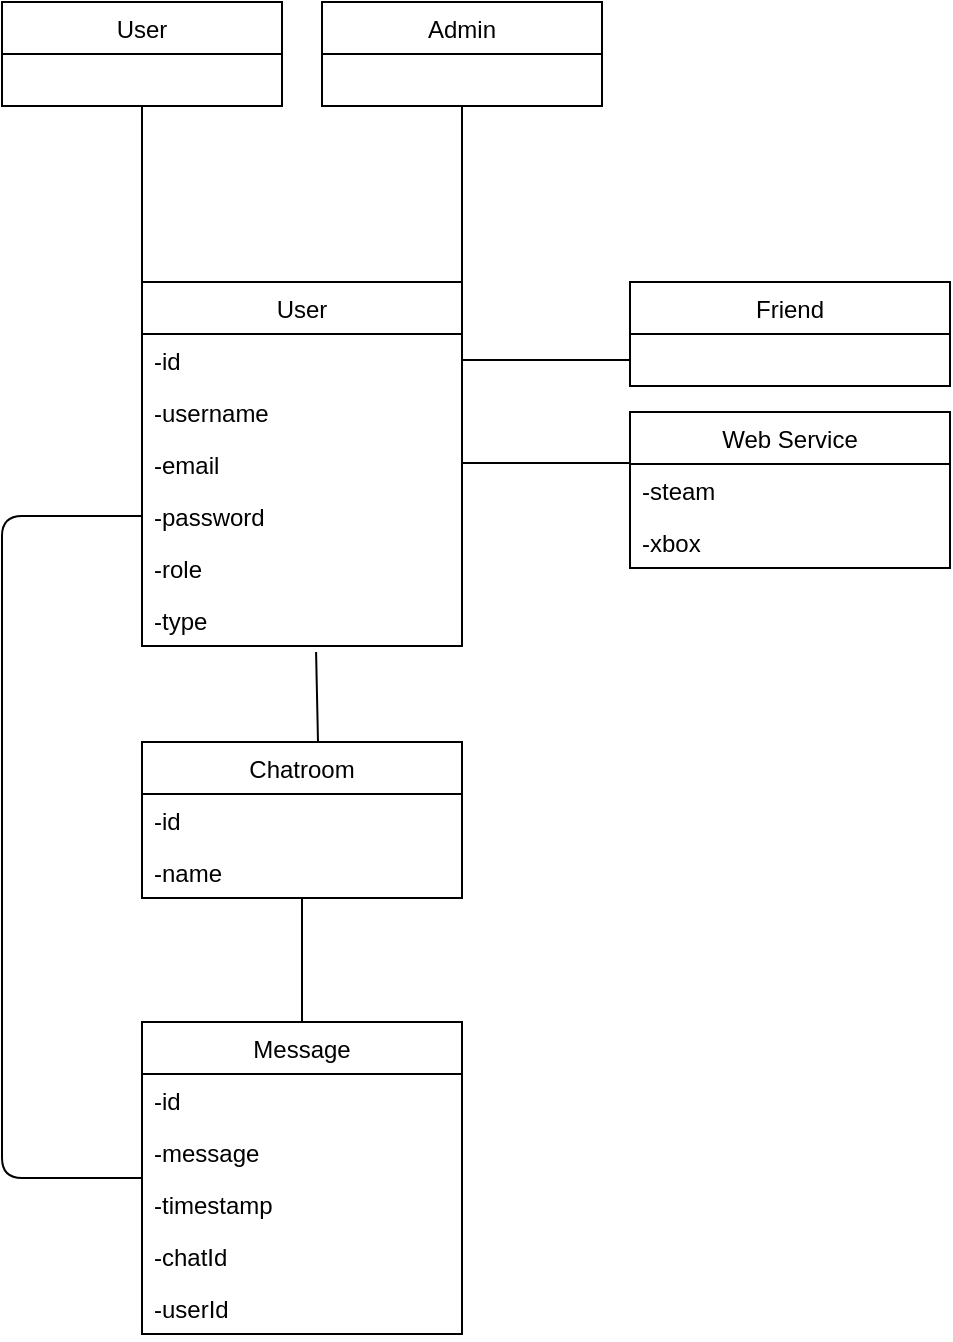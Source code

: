<mxfile version="13.10.0" type="github">
  <diagram id="VBo0hUtBoS1c9EhpQrqN" name="Page-1">
    <mxGraphModel dx="1422" dy="794" grid="1" gridSize="10" guides="1" tooltips="1" connect="1" arrows="1" fold="1" page="1" pageScale="1" pageWidth="827" pageHeight="1169" background="none" math="0" shadow="0">
      <root>
        <mxCell id="0" />
        <mxCell id="1" parent="0" />
        <mxCell id="HLSfsk-JrPavDzWSx0tA-2" value="User" style="swimlane;fontStyle=0;childLayout=stackLayout;horizontal=1;startSize=26;fillColor=none;horizontalStack=0;resizeParent=1;resizeParentMax=0;resizeLast=0;collapsible=1;marginBottom=0;" parent="1" vertex="1">
          <mxGeometry x="190" y="190" width="160" height="182" as="geometry">
            <mxRectangle x="100" y="160" width="90" height="26" as="alternateBounds" />
          </mxGeometry>
        </mxCell>
        <mxCell id="HLSfsk-JrPavDzWSx0tA-3" value="-id" style="text;strokeColor=none;fillColor=none;align=left;verticalAlign=top;spacingLeft=4;spacingRight=4;overflow=hidden;rotatable=0;points=[[0,0.5],[1,0.5]];portConstraint=eastwest;" parent="HLSfsk-JrPavDzWSx0tA-2" vertex="1">
          <mxGeometry y="26" width="160" height="26" as="geometry" />
        </mxCell>
        <mxCell id="HLSfsk-JrPavDzWSx0tA-4" value="-username" style="text;strokeColor=none;fillColor=none;align=left;verticalAlign=top;spacingLeft=4;spacingRight=4;overflow=hidden;rotatable=0;points=[[0,0.5],[1,0.5]];portConstraint=eastwest;" parent="HLSfsk-JrPavDzWSx0tA-2" vertex="1">
          <mxGeometry y="52" width="160" height="26" as="geometry" />
        </mxCell>
        <mxCell id="HLSfsk-JrPavDzWSx0tA-5" value="-email" style="text;strokeColor=none;fillColor=none;align=left;verticalAlign=top;spacingLeft=4;spacingRight=4;overflow=hidden;rotatable=0;points=[[0,0.5],[1,0.5]];portConstraint=eastwest;" parent="HLSfsk-JrPavDzWSx0tA-2" vertex="1">
          <mxGeometry y="78" width="160" height="26" as="geometry" />
        </mxCell>
        <mxCell id="HLSfsk-JrPavDzWSx0tA-30" value="-password" style="text;strokeColor=none;fillColor=none;align=left;verticalAlign=top;spacingLeft=4;spacingRight=4;overflow=hidden;rotatable=0;points=[[0,0.5],[1,0.5]];portConstraint=eastwest;" parent="HLSfsk-JrPavDzWSx0tA-2" vertex="1">
          <mxGeometry y="104" width="160" height="26" as="geometry" />
        </mxCell>
        <mxCell id="HLSfsk-JrPavDzWSx0tA-31" value="-role" style="text;strokeColor=none;fillColor=none;align=left;verticalAlign=top;spacingLeft=4;spacingRight=4;overflow=hidden;rotatable=0;points=[[0,0.5],[1,0.5]];portConstraint=eastwest;" parent="HLSfsk-JrPavDzWSx0tA-2" vertex="1">
          <mxGeometry y="130" width="160" height="26" as="geometry" />
        </mxCell>
        <mxCell id="HLSfsk-JrPavDzWSx0tA-32" value="-type" style="text;strokeColor=none;fillColor=none;align=left;verticalAlign=top;spacingLeft=4;spacingRight=4;overflow=hidden;rotatable=0;points=[[0,0.5],[1,0.5]];portConstraint=eastwest;" parent="HLSfsk-JrPavDzWSx0tA-2" vertex="1">
          <mxGeometry y="156" width="160" height="26" as="geometry" />
        </mxCell>
        <mxCell id="HLSfsk-JrPavDzWSx0tA-14" value="Admin" style="swimlane;fontStyle=0;childLayout=stackLayout;horizontal=1;startSize=26;fillColor=none;horizontalStack=0;resizeParent=1;resizeParentMax=0;resizeLast=0;collapsible=1;marginBottom=0;" parent="1" vertex="1">
          <mxGeometry x="280" y="50" width="140" height="52" as="geometry">
            <mxRectangle x="340" y="240" width="90" height="26" as="alternateBounds" />
          </mxGeometry>
        </mxCell>
        <mxCell id="HLSfsk-JrPavDzWSx0tA-18" value="User" style="swimlane;fontStyle=0;childLayout=stackLayout;horizontal=1;startSize=26;fillColor=none;horizontalStack=0;resizeParent=1;resizeParentMax=0;resizeLast=0;collapsible=1;marginBottom=0;" parent="1" vertex="1">
          <mxGeometry x="120" y="50" width="140" height="52" as="geometry">
            <mxRectangle x="340" y="240" width="90" height="26" as="alternateBounds" />
          </mxGeometry>
        </mxCell>
        <mxCell id="HLSfsk-JrPavDzWSx0tA-35" value="" style="endArrow=none;html=1;entryX=0.5;entryY=1;entryDx=0;entryDy=0;exitX=1;exitY=0;exitDx=0;exitDy=0;" parent="1" source="HLSfsk-JrPavDzWSx0tA-2" target="HLSfsk-JrPavDzWSx0tA-14" edge="1">
          <mxGeometry width="50" height="50" relative="1" as="geometry">
            <mxPoint x="330" y="180" as="sourcePoint" />
            <mxPoint x="540" y="400" as="targetPoint" />
          </mxGeometry>
        </mxCell>
        <mxCell id="HLSfsk-JrPavDzWSx0tA-36" value="" style="endArrow=none;html=1;exitX=0;exitY=0;exitDx=0;exitDy=0;entryX=0.5;entryY=1;entryDx=0;entryDy=0;" parent="1" source="HLSfsk-JrPavDzWSx0tA-2" target="HLSfsk-JrPavDzWSx0tA-18" edge="1">
          <mxGeometry width="50" height="50" relative="1" as="geometry">
            <mxPoint x="270" y="200" as="sourcePoint" />
            <mxPoint x="350" y="112" as="targetPoint" />
          </mxGeometry>
        </mxCell>
        <mxCell id="HLSfsk-JrPavDzWSx0tA-37" value="Friend" style="swimlane;fontStyle=0;childLayout=stackLayout;horizontal=1;startSize=26;fillColor=none;horizontalStack=0;resizeParent=1;resizeParentMax=0;resizeLast=0;collapsible=1;marginBottom=0;" parent="1" vertex="1">
          <mxGeometry x="434" y="190" width="160" height="52" as="geometry">
            <mxRectangle x="334" y="170" width="90" height="26" as="alternateBounds" />
          </mxGeometry>
        </mxCell>
        <mxCell id="HLSfsk-JrPavDzWSx0tA-44" value="" style="endArrow=none;html=1;entryX=0;entryY=0.75;entryDx=0;entryDy=0;exitX=1;exitY=0.5;exitDx=0;exitDy=0;" parent="1" source="HLSfsk-JrPavDzWSx0tA-3" target="HLSfsk-JrPavDzWSx0tA-37" edge="1">
          <mxGeometry width="50" height="50" relative="1" as="geometry">
            <mxPoint x="360" y="200" as="sourcePoint" />
            <mxPoint x="360" y="112" as="targetPoint" />
          </mxGeometry>
        </mxCell>
        <mxCell id="HLSfsk-JrPavDzWSx0tA-46" value="Chatroom" style="swimlane;fontStyle=0;childLayout=stackLayout;horizontal=1;startSize=26;fillColor=none;horizontalStack=0;resizeParent=1;resizeParentMax=0;resizeLast=0;collapsible=1;marginBottom=0;" parent="1" vertex="1">
          <mxGeometry x="190" y="420" width="160" height="78" as="geometry">
            <mxRectangle x="334" y="170" width="90" height="26" as="alternateBounds" />
          </mxGeometry>
        </mxCell>
        <mxCell id="HLSfsk-JrPavDzWSx0tA-50" value="-id" style="text;strokeColor=none;fillColor=none;align=left;verticalAlign=top;spacingLeft=4;spacingRight=4;overflow=hidden;rotatable=0;points=[[0,0.5],[1,0.5]];portConstraint=eastwest;" parent="HLSfsk-JrPavDzWSx0tA-46" vertex="1">
          <mxGeometry y="26" width="160" height="26" as="geometry" />
        </mxCell>
        <mxCell id="HLSfsk-JrPavDzWSx0tA-53" value="-name" style="text;strokeColor=none;fillColor=none;align=left;verticalAlign=top;spacingLeft=4;spacingRight=4;overflow=hidden;rotatable=0;points=[[0,0.5],[1,0.5]];portConstraint=eastwest;" parent="HLSfsk-JrPavDzWSx0tA-46" vertex="1">
          <mxGeometry y="52" width="160" height="26" as="geometry" />
        </mxCell>
        <mxCell id="HLSfsk-JrPavDzWSx0tA-47" value="" style="endArrow=none;html=1;entryX=0.55;entryY=0;entryDx=0;entryDy=0;exitX=0.544;exitY=1.115;exitDx=0;exitDy=0;exitPerimeter=0;entryPerimeter=0;" parent="1" source="HLSfsk-JrPavDzWSx0tA-32" target="HLSfsk-JrPavDzWSx0tA-46" edge="1">
          <mxGeometry width="50" height="50" relative="1" as="geometry">
            <mxPoint x="360" y="200" as="sourcePoint" />
            <mxPoint x="360" y="112" as="targetPoint" />
          </mxGeometry>
        </mxCell>
        <mxCell id="HLSfsk-JrPavDzWSx0tA-48" value="Message" style="swimlane;fontStyle=0;childLayout=stackLayout;horizontal=1;startSize=26;fillColor=none;horizontalStack=0;resizeParent=1;resizeParentMax=0;resizeLast=0;collapsible=1;marginBottom=0;" parent="1" vertex="1">
          <mxGeometry x="190" y="560" width="160" height="156" as="geometry">
            <mxRectangle x="334" y="170" width="90" height="26" as="alternateBounds" />
          </mxGeometry>
        </mxCell>
        <mxCell id="HLSfsk-JrPavDzWSx0tA-54" value="-id" style="text;strokeColor=none;fillColor=none;align=left;verticalAlign=top;spacingLeft=4;spacingRight=4;overflow=hidden;rotatable=0;points=[[0,0.5],[1,0.5]];portConstraint=eastwest;" parent="HLSfsk-JrPavDzWSx0tA-48" vertex="1">
          <mxGeometry y="26" width="160" height="26" as="geometry" />
        </mxCell>
        <mxCell id="HLSfsk-JrPavDzWSx0tA-55" value="-message" style="text;strokeColor=none;fillColor=none;align=left;verticalAlign=top;spacingLeft=4;spacingRight=4;overflow=hidden;rotatable=0;points=[[0,0.5],[1,0.5]];portConstraint=eastwest;" parent="HLSfsk-JrPavDzWSx0tA-48" vertex="1">
          <mxGeometry y="52" width="160" height="26" as="geometry" />
        </mxCell>
        <mxCell id="HLSfsk-JrPavDzWSx0tA-56" value="-timestamp" style="text;strokeColor=none;fillColor=none;align=left;verticalAlign=top;spacingLeft=4;spacingRight=4;overflow=hidden;rotatable=0;points=[[0,0.5],[1,0.5]];portConstraint=eastwest;" parent="HLSfsk-JrPavDzWSx0tA-48" vertex="1">
          <mxGeometry y="78" width="160" height="26" as="geometry" />
        </mxCell>
        <mxCell id="HLSfsk-JrPavDzWSx0tA-57" value="-chatId" style="text;strokeColor=none;fillColor=none;align=left;verticalAlign=top;spacingLeft=4;spacingRight=4;overflow=hidden;rotatable=0;points=[[0,0.5],[1,0.5]];portConstraint=eastwest;" parent="HLSfsk-JrPavDzWSx0tA-48" vertex="1">
          <mxGeometry y="104" width="160" height="26" as="geometry" />
        </mxCell>
        <mxCell id="HLSfsk-JrPavDzWSx0tA-58" value="-userId" style="text;strokeColor=none;fillColor=none;align=left;verticalAlign=top;spacingLeft=4;spacingRight=4;overflow=hidden;rotatable=0;points=[[0,0.5],[1,0.5]];portConstraint=eastwest;" parent="HLSfsk-JrPavDzWSx0tA-48" vertex="1">
          <mxGeometry y="130" width="160" height="26" as="geometry" />
        </mxCell>
        <mxCell id="HLSfsk-JrPavDzWSx0tA-49" value="" style="endArrow=none;html=1;entryX=0.5;entryY=1;entryDx=0;entryDy=0;exitX=0.5;exitY=0;exitDx=0;exitDy=0;" parent="1" source="HLSfsk-JrPavDzWSx0tA-48" target="HLSfsk-JrPavDzWSx0tA-46" edge="1">
          <mxGeometry width="50" height="50" relative="1" as="geometry">
            <mxPoint x="287.04" y="384.99" as="sourcePoint" />
            <mxPoint x="288" y="470" as="targetPoint" />
          </mxGeometry>
        </mxCell>
        <mxCell id="HLSfsk-JrPavDzWSx0tA-52" value="" style="endArrow=none;html=1;exitX=0;exitY=0.5;exitDx=0;exitDy=0;entryX=0;entryY=0.5;entryDx=0;entryDy=0;" parent="1" source="HLSfsk-JrPavDzWSx0tA-30" target="HLSfsk-JrPavDzWSx0tA-48" edge="1">
          <mxGeometry width="50" height="50" relative="1" as="geometry">
            <mxPoint x="200" y="200" as="sourcePoint" />
            <mxPoint x="200" y="112" as="targetPoint" />
            <Array as="points">
              <mxPoint x="120" y="307" />
              <mxPoint x="120" y="638" />
            </Array>
          </mxGeometry>
        </mxCell>
        <mxCell id="H01K3yJtnPoXHDX5kHyy-2" value="Web Service" style="swimlane;fontStyle=0;childLayout=stackLayout;horizontal=1;startSize=26;fillColor=none;horizontalStack=0;resizeParent=1;resizeParentMax=0;resizeLast=0;collapsible=1;marginBottom=0;" vertex="1" parent="1">
          <mxGeometry x="434" y="255" width="160" height="78" as="geometry">
            <mxRectangle x="334" y="170" width="90" height="26" as="alternateBounds" />
          </mxGeometry>
        </mxCell>
        <mxCell id="H01K3yJtnPoXHDX5kHyy-4" value="-steam" style="text;strokeColor=none;fillColor=none;align=left;verticalAlign=top;spacingLeft=4;spacingRight=4;overflow=hidden;rotatable=0;points=[[0,0.5],[1,0.5]];portConstraint=eastwest;" vertex="1" parent="H01K3yJtnPoXHDX5kHyy-2">
          <mxGeometry y="26" width="160" height="26" as="geometry" />
        </mxCell>
        <mxCell id="H01K3yJtnPoXHDX5kHyy-5" value="-xbox" style="text;strokeColor=none;fillColor=none;align=left;verticalAlign=top;spacingLeft=4;spacingRight=4;overflow=hidden;rotatable=0;points=[[0,0.5],[1,0.5]];portConstraint=eastwest;" vertex="1" parent="H01K3yJtnPoXHDX5kHyy-2">
          <mxGeometry y="52" width="160" height="26" as="geometry" />
        </mxCell>
        <mxCell id="H01K3yJtnPoXHDX5kHyy-6" value="" style="endArrow=none;html=1;entryX=0;entryY=0.75;entryDx=0;entryDy=0;exitX=1;exitY=0.5;exitDx=0;exitDy=0;" edge="1" parent="1">
          <mxGeometry width="50" height="50" relative="1" as="geometry">
            <mxPoint x="350" y="280.5" as="sourcePoint" />
            <mxPoint x="434" y="280.5" as="targetPoint" />
          </mxGeometry>
        </mxCell>
      </root>
    </mxGraphModel>
  </diagram>
</mxfile>
